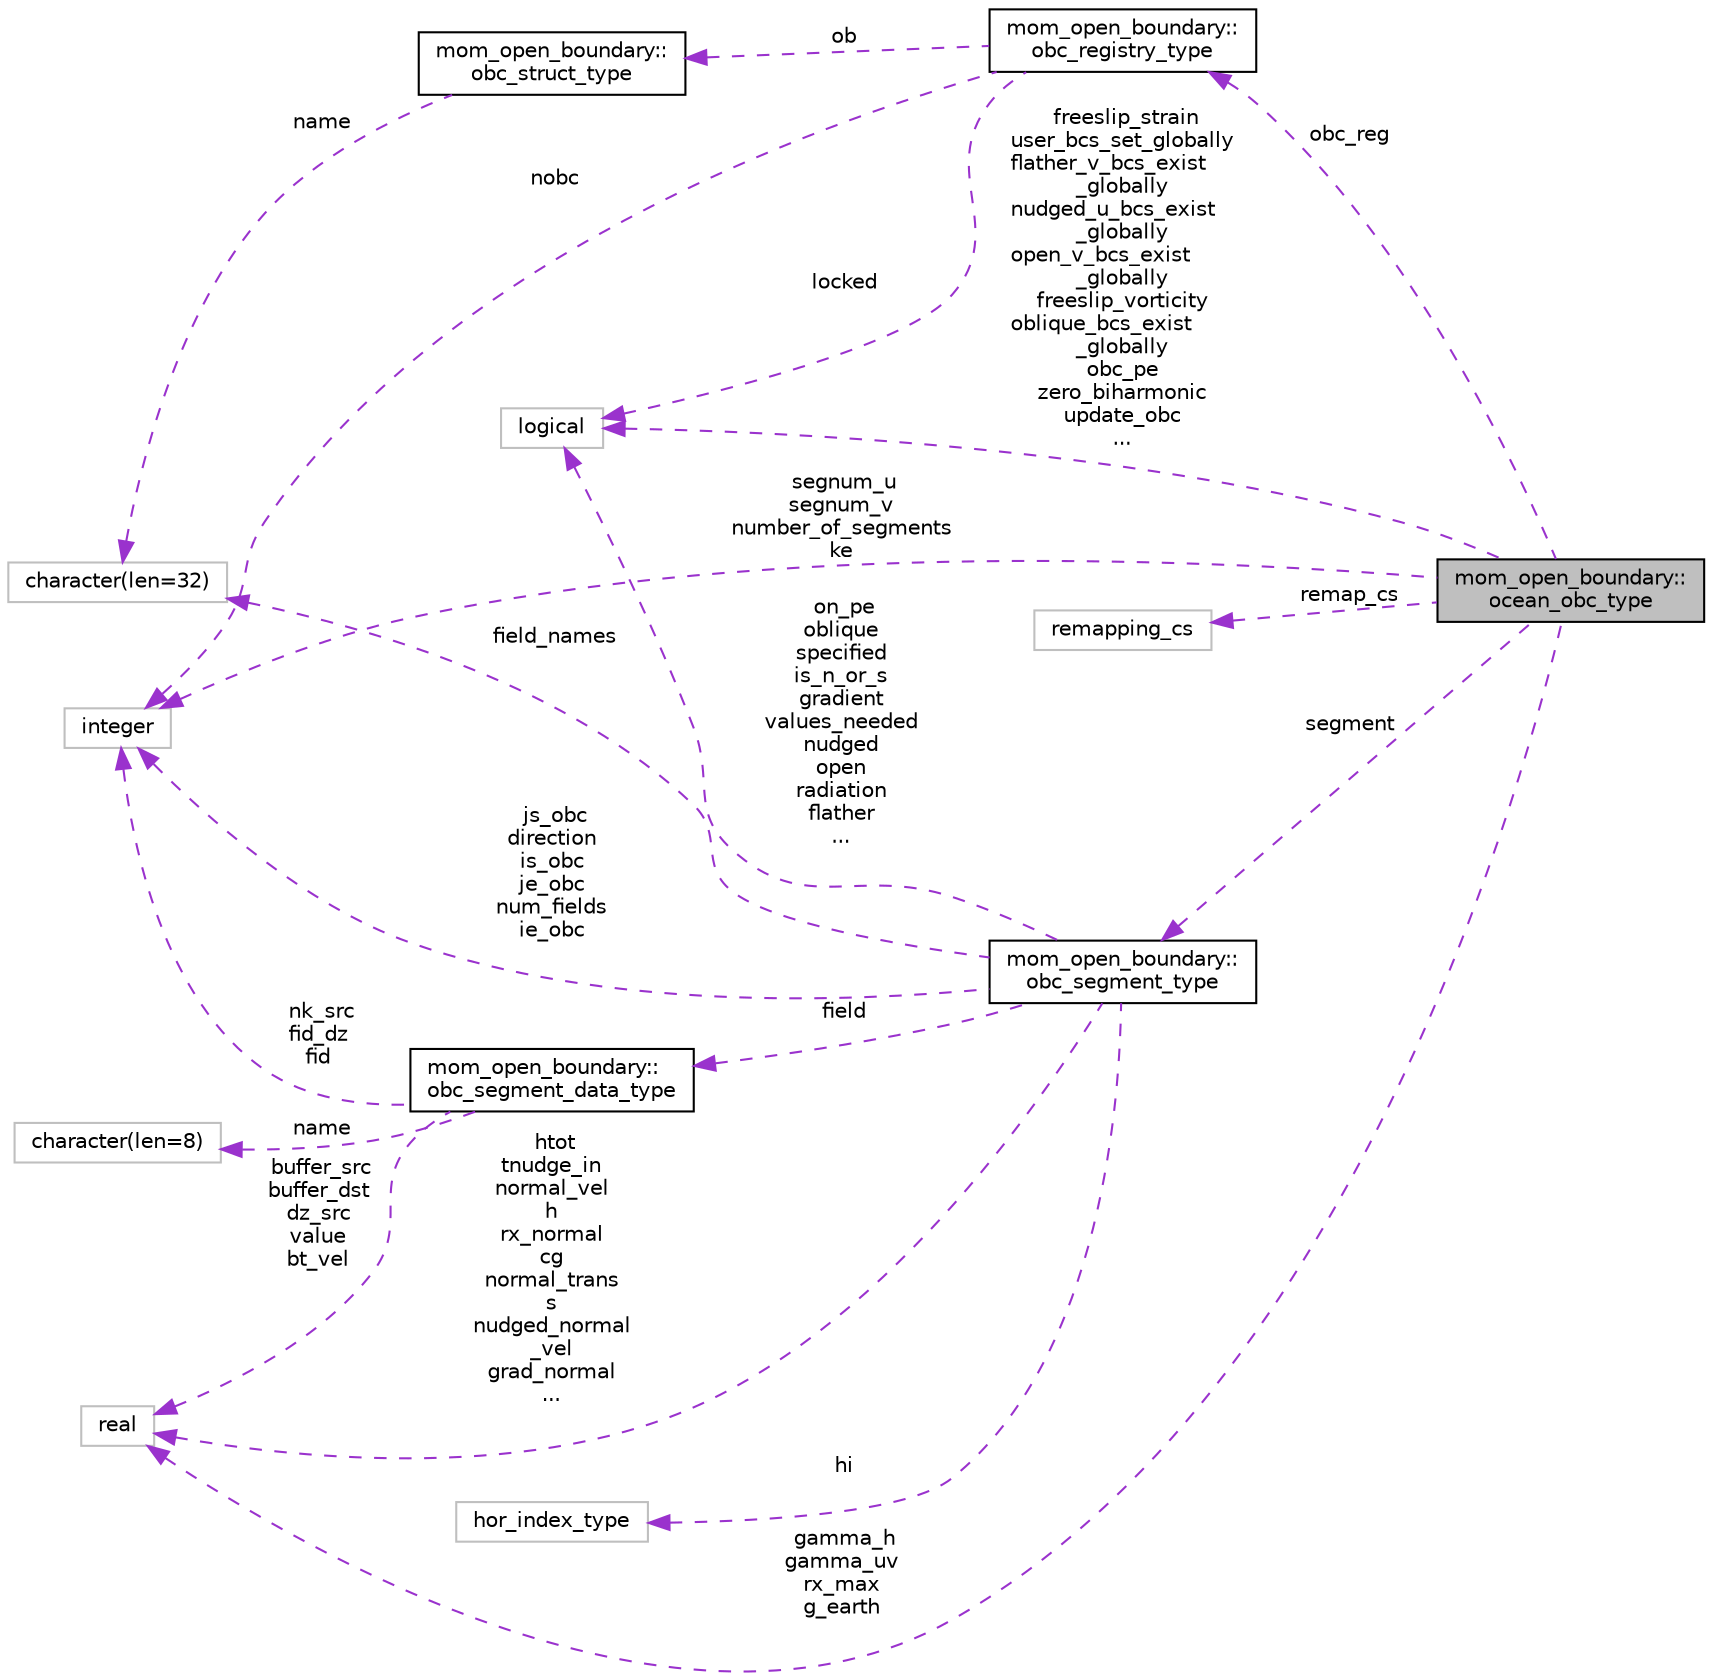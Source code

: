 digraph "mom_open_boundary::ocean_obc_type"
{
 // INTERACTIVE_SVG=YES
  edge [fontname="Helvetica",fontsize="10",labelfontname="Helvetica",labelfontsize="10"];
  node [fontname="Helvetica",fontsize="10",shape=record];
  rankdir="LR";
  Node1 [label="mom_open_boundary::\locean_obc_type",height=0.2,width=0.4,color="black", fillcolor="grey75", style="filled", fontcolor="black"];
  Node2 -> Node1 [dir="back",color="darkorchid3",fontsize="10",style="dashed",label=" obc_reg" ,fontname="Helvetica"];
  Node2 [label="mom_open_boundary::\lobc_registry_type",height=0.2,width=0.4,color="black", fillcolor="white", style="filled",URL="$structmom__open__boundary_1_1obc__registry__type.html",tooltip="Type to carry basic OBC information needed for updating values. "];
  Node3 -> Node2 [dir="back",color="darkorchid3",fontsize="10",style="dashed",label=" locked" ,fontname="Helvetica"];
  Node3 [label="logical",height=0.2,width=0.4,color="grey75", fillcolor="white", style="filled"];
  Node4 -> Node2 [dir="back",color="darkorchid3",fontsize="10",style="dashed",label=" ob" ,fontname="Helvetica"];
  Node4 [label="mom_open_boundary::\lobc_struct_type",height=0.2,width=0.4,color="black", fillcolor="white", style="filled",URL="$structmom__open__boundary_1_1obc__struct__type.html",tooltip="Type to carry something (what] for the OBC registry. "];
  Node5 -> Node4 [dir="back",color="darkorchid3",fontsize="10",style="dashed",label=" name" ,fontname="Helvetica"];
  Node5 [label="character(len=32)",height=0.2,width=0.4,color="grey75", fillcolor="white", style="filled"];
  Node6 -> Node2 [dir="back",color="darkorchid3",fontsize="10",style="dashed",label=" nobc" ,fontname="Helvetica"];
  Node6 [label="integer",height=0.2,width=0.4,color="grey75", fillcolor="white", style="filled"];
  Node3 -> Node1 [dir="back",color="darkorchid3",fontsize="10",style="dashed",label=" freeslip_strain\nuser_bcs_set_globally\nflather_v_bcs_exist\l_globally\nnudged_u_bcs_exist\l_globally\nopen_v_bcs_exist\l_globally\nfreeslip_vorticity\noblique_bcs_exist\l_globally\nobc_pe\nzero_biharmonic\nupdate_obc\n..." ,fontname="Helvetica"];
  Node7 -> Node1 [dir="back",color="darkorchid3",fontsize="10",style="dashed",label=" remap_cs" ,fontname="Helvetica"];
  Node7 [label="remapping_cs",height=0.2,width=0.4,color="grey75", fillcolor="white", style="filled"];
  Node8 -> Node1 [dir="back",color="darkorchid3",fontsize="10",style="dashed",label=" segment" ,fontname="Helvetica"];
  Node8 [label="mom_open_boundary::\lobc_segment_type",height=0.2,width=0.4,color="black", fillcolor="white", style="filled",URL="$structmom__open__boundary_1_1obc__segment__type.html",tooltip="Open boundary segment data structure. "];
  Node3 -> Node8 [dir="back",color="darkorchid3",fontsize="10",style="dashed",label=" on_pe\noblique\nspecified\nis_n_or_s\ngradient\nvalues_needed\nnudged\nopen\nradiation\nflather\n..." ,fontname="Helvetica"];
  Node9 -> Node8 [dir="back",color="darkorchid3",fontsize="10",style="dashed",label=" field" ,fontname="Helvetica"];
  Node9 [label="mom_open_boundary::\lobc_segment_data_type",height=0.2,width=0.4,color="black", fillcolor="white", style="filled",URL="$structmom__open__boundary_1_1obc__segment__data__type.html",tooltip="Open boundary segment data from files (mostly). "];
  Node10 -> Node9 [dir="back",color="darkorchid3",fontsize="10",style="dashed",label=" name" ,fontname="Helvetica"];
  Node10 [label="character(len=8)",height=0.2,width=0.4,color="grey75", fillcolor="white", style="filled"];
  Node11 -> Node9 [dir="back",color="darkorchid3",fontsize="10",style="dashed",label=" buffer_src\nbuffer_dst\ndz_src\nvalue\nbt_vel" ,fontname="Helvetica"];
  Node11 [label="real",height=0.2,width=0.4,color="grey75", fillcolor="white", style="filled"];
  Node6 -> Node9 [dir="back",color="darkorchid3",fontsize="10",style="dashed",label=" nk_src\nfid_dz\nfid" ,fontname="Helvetica"];
  Node5 -> Node8 [dir="back",color="darkorchid3",fontsize="10",style="dashed",label=" field_names" ,fontname="Helvetica"];
  Node11 -> Node8 [dir="back",color="darkorchid3",fontsize="10",style="dashed",label=" htot\ntnudge_in\nnormal_vel\nh\nrx_normal\ncg\nnormal_trans\ns\nnudged_normal\l_vel\ngrad_normal\n..." ,fontname="Helvetica"];
  Node6 -> Node8 [dir="back",color="darkorchid3",fontsize="10",style="dashed",label=" js_obc\ndirection\nis_obc\nje_obc\nnum_fields\nie_obc" ,fontname="Helvetica"];
  Node12 -> Node8 [dir="back",color="darkorchid3",fontsize="10",style="dashed",label=" hi" ,fontname="Helvetica"];
  Node12 [label="hor_index_type",height=0.2,width=0.4,color="grey75", fillcolor="white", style="filled"];
  Node11 -> Node1 [dir="back",color="darkorchid3",fontsize="10",style="dashed",label=" gamma_h\ngamma_uv\nrx_max\ng_earth" ,fontname="Helvetica"];
  Node6 -> Node1 [dir="back",color="darkorchid3",fontsize="10",style="dashed",label=" segnum_u\nsegnum_v\nnumber_of_segments\nke" ,fontname="Helvetica"];
}
